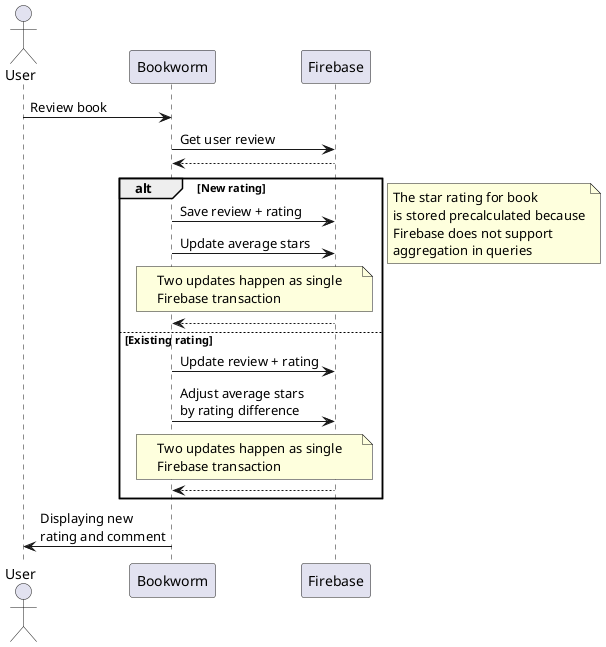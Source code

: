 @startuml
actor User
participant App as "Bookworm"

User -> App: Review book

App -> Firebase: Get user review
App <-- Firebase:

alt New rating

   App -> Firebase: Save review + rating
   App -> Firebase: Update average stars

   note over App, Firebase: Two updates happen as single\nFirebase transaction
   App <-- Firebase

else Existing rating
   App -> Firebase: Update review + rating
   App -> Firebase: Adjust average stars\nby rating difference

   note over App, Firebase: Two updates happen as single\nFirebase transaction
   App <-- Firebase
end

note left: The star rating for book\nis stored precalculated because\nFirebase does not support\naggregation in queries

App -> User: Displaying new\nrating and comment

@enduml